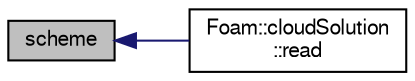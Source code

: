 digraph "scheme"
{
  bgcolor="transparent";
  edge [fontname="FreeSans",fontsize="10",labelfontname="FreeSans",labelfontsize="10"];
  node [fontname="FreeSans",fontsize="10",shape=record];
  rankdir="LR";
  Node1 [label="scheme",height=0.2,width=0.4,color="black", fillcolor="grey75", style="filled" fontcolor="black"];
  Node1 -> Node2 [dir="back",color="midnightblue",fontsize="10",style="solid",fontname="FreeSans"];
  Node2 [label="Foam::cloudSolution\l::read",height=0.2,width=0.4,color="black",URL="$a00275.html#aaa936da334e29618ece019bd8a9aa06f",tooltip="Read properties from dictionary. "];
}

